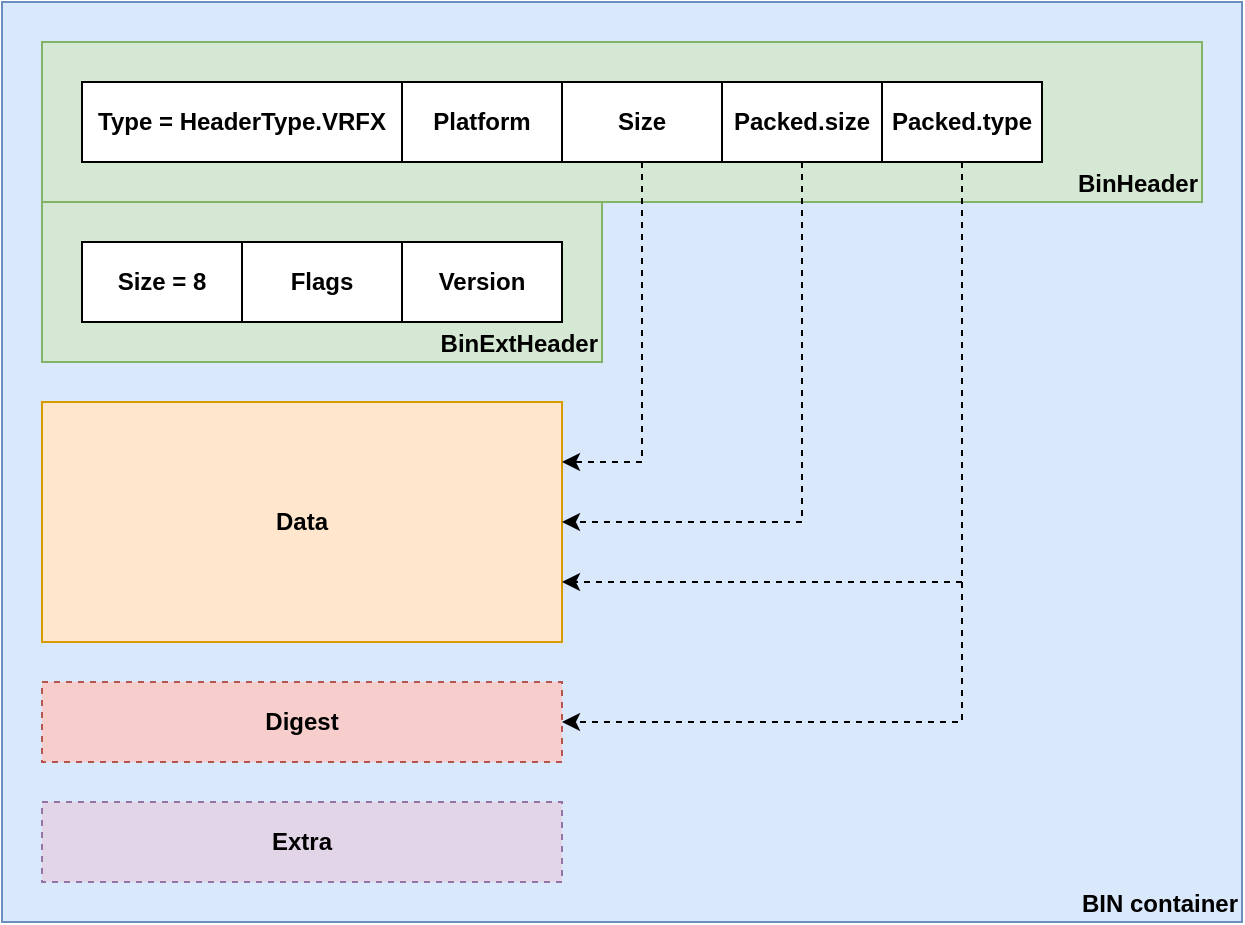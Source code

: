 <mxfile version="20.8.16" type="device"><diagram name="Page-1" id="F5joY2BmOa0gcvGcmGx3"><mxGraphModel dx="1086" dy="693" grid="1" gridSize="10" guides="1" tooltips="1" connect="1" arrows="1" fold="1" page="1" pageScale="1" pageWidth="1600" pageHeight="900" math="0" shadow="0"><root><mxCell id="0"/><mxCell id="1" parent="0"/><mxCell id="f_PoJI_ZIrE83fsZ3AQF-1" value="BIN container" style="rounded=0;whiteSpace=wrap;html=1;fillColor=#dae8fc;strokeColor=#6c8ebf;labelPosition=center;verticalLabelPosition=middle;align=right;verticalAlign=bottom;horizontal=1;fontStyle=1" parent="1" vertex="1"><mxGeometry x="60" y="60" width="620" height="460" as="geometry"/></mxCell><mxCell id="f_PoJI_ZIrE83fsZ3AQF-3" value="BinHeader" style="rounded=0;whiteSpace=wrap;html=1;fillColor=#d5e8d4;strokeColor=#82b366;fontStyle=1;labelPosition=center;verticalLabelPosition=middle;align=right;verticalAlign=bottom;" parent="1" vertex="1"><mxGeometry x="80" y="80" width="580" height="80" as="geometry"/></mxCell><mxCell id="f_PoJI_ZIrE83fsZ3AQF-4" value="Data" style="rounded=0;whiteSpace=wrap;html=1;fillColor=#ffe6cc;strokeColor=#d79b00;fontStyle=1;verticalAlign=middle;align=center;" parent="1" vertex="1"><mxGeometry x="80" y="260" width="260" height="120" as="geometry"/></mxCell><mxCell id="f_PoJI_ZIrE83fsZ3AQF-5" value="Digest" style="rounded=0;whiteSpace=wrap;html=1;fontStyle=1;fillColor=#f8cecc;strokeColor=#b85450;dashed=1;" parent="1" vertex="1"><mxGeometry x="80" y="400" width="260" height="40" as="geometry"/></mxCell><mxCell id="f_PoJI_ZIrE83fsZ3AQF-6" value="Extra" style="rounded=0;whiteSpace=wrap;html=1;fillColor=#e1d5e7;strokeColor=#9673a6;fontStyle=1;dashed=1;" parent="1" vertex="1"><mxGeometry x="80" y="460" width="260" height="40" as="geometry"/></mxCell><mxCell id="f_PoJI_ZIrE83fsZ3AQF-7" value="Type = HeaderType.VRFX" style="rounded=0;whiteSpace=wrap;html=1;fontStyle=1" parent="1" vertex="1"><mxGeometry x="100" y="100" width="160" height="40" as="geometry"/></mxCell><mxCell id="f_PoJI_ZIrE83fsZ3AQF-9" value="Platform" style="rounded=0;whiteSpace=wrap;html=1;fontStyle=1" parent="1" vertex="1"><mxGeometry x="260" y="100" width="80" height="40" as="geometry"/></mxCell><mxCell id="f_PoJI_ZIrE83fsZ3AQF-10" value="Size" style="rounded=0;whiteSpace=wrap;html=1;fontStyle=1" parent="1" vertex="1"><mxGeometry x="340" y="100" width="80" height="40" as="geometry"/></mxCell><mxCell id="f_PoJI_ZIrE83fsZ3AQF-11" value="Packed.size" style="rounded=0;whiteSpace=wrap;html=1;fontStyle=1" parent="1" vertex="1"><mxGeometry x="420" y="100" width="80" height="40" as="geometry"/></mxCell><mxCell id="f_PoJI_ZIrE83fsZ3AQF-12" value="Packed.type" style="rounded=0;whiteSpace=wrap;html=1;fontStyle=1" parent="1" vertex="1"><mxGeometry x="500" y="100" width="80" height="40" as="geometry"/></mxCell><mxCell id="f_PoJI_ZIrE83fsZ3AQF-14" value="" style="endArrow=classic;html=1;rounded=0;exitX=0.5;exitY=1;exitDx=0;exitDy=0;entryX=1;entryY=0.25;entryDx=0;entryDy=0;dashed=1;" parent="1" source="f_PoJI_ZIrE83fsZ3AQF-10" target="f_PoJI_ZIrE83fsZ3AQF-4" edge="1"><mxGeometry width="50" height="50" relative="1" as="geometry"><mxPoint x="420" y="570" as="sourcePoint"/><mxPoint x="470" y="520" as="targetPoint"/><Array as="points"><mxPoint x="380" y="290"/></Array></mxGeometry></mxCell><mxCell id="f_PoJI_ZIrE83fsZ3AQF-15" value="" style="endArrow=classic;html=1;rounded=0;dashed=1;exitX=0.5;exitY=1;exitDx=0;exitDy=0;entryX=1;entryY=0.5;entryDx=0;entryDy=0;" parent="1" source="f_PoJI_ZIrE83fsZ3AQF-11" target="f_PoJI_ZIrE83fsZ3AQF-4" edge="1"><mxGeometry width="50" height="50" relative="1" as="geometry"><mxPoint x="280" y="350" as="sourcePoint"/><mxPoint x="330" y="300" as="targetPoint"/><Array as="points"><mxPoint x="460" y="320"/></Array></mxGeometry></mxCell><mxCell id="f_PoJI_ZIrE83fsZ3AQF-16" value="" style="endArrow=classic;html=1;rounded=0;dashed=1;exitX=0.5;exitY=1;exitDx=0;exitDy=0;entryX=1;entryY=0.75;entryDx=0;entryDy=0;" parent="1" source="f_PoJI_ZIrE83fsZ3AQF-12" target="f_PoJI_ZIrE83fsZ3AQF-4" edge="1"><mxGeometry width="50" height="50" relative="1" as="geometry"><mxPoint x="450" y="350" as="sourcePoint"/><mxPoint x="500" y="300" as="targetPoint"/><Array as="points"><mxPoint x="540" y="350"/></Array></mxGeometry></mxCell><mxCell id="f_PoJI_ZIrE83fsZ3AQF-17" value="" style="endArrow=classic;html=1;rounded=0;dashed=1;exitX=0.5;exitY=1;exitDx=0;exitDy=0;entryX=1;entryY=0.5;entryDx=0;entryDy=0;" parent="1" source="f_PoJI_ZIrE83fsZ3AQF-12" target="f_PoJI_ZIrE83fsZ3AQF-5" edge="1"><mxGeometry width="50" height="50" relative="1" as="geometry"><mxPoint x="430" y="390" as="sourcePoint"/><mxPoint x="480" y="340" as="targetPoint"/><Array as="points"><mxPoint x="540" y="420"/></Array></mxGeometry></mxCell><mxCell id="f_PoJI_ZIrE83fsZ3AQF-18" value="BinExtHeader" style="rounded=0;whiteSpace=wrap;html=1;fillColor=#d5e8d4;strokeColor=#82b366;align=right;verticalAlign=bottom;fontStyle=1" parent="1" vertex="1"><mxGeometry x="80" y="160" width="280" height="80" as="geometry"/></mxCell><mxCell id="f_PoJI_ZIrE83fsZ3AQF-20" value="Flags" style="rounded=0;whiteSpace=wrap;html=1;fontStyle=1" parent="1" vertex="1"><mxGeometry x="180" y="180" width="80" height="40" as="geometry"/></mxCell><mxCell id="f_PoJI_ZIrE83fsZ3AQF-21" value="Size = 8" style="rounded=0;whiteSpace=wrap;html=1;fontStyle=1" parent="1" vertex="1"><mxGeometry x="100" y="180" width="80" height="40" as="geometry"/></mxCell><mxCell id="f_PoJI_ZIrE83fsZ3AQF-22" value="Version" style="rounded=0;whiteSpace=wrap;html=1;fontStyle=1" parent="1" vertex="1"><mxGeometry x="260" y="180" width="80" height="40" as="geometry"/></mxCell></root></mxGraphModel></diagram></mxfile>